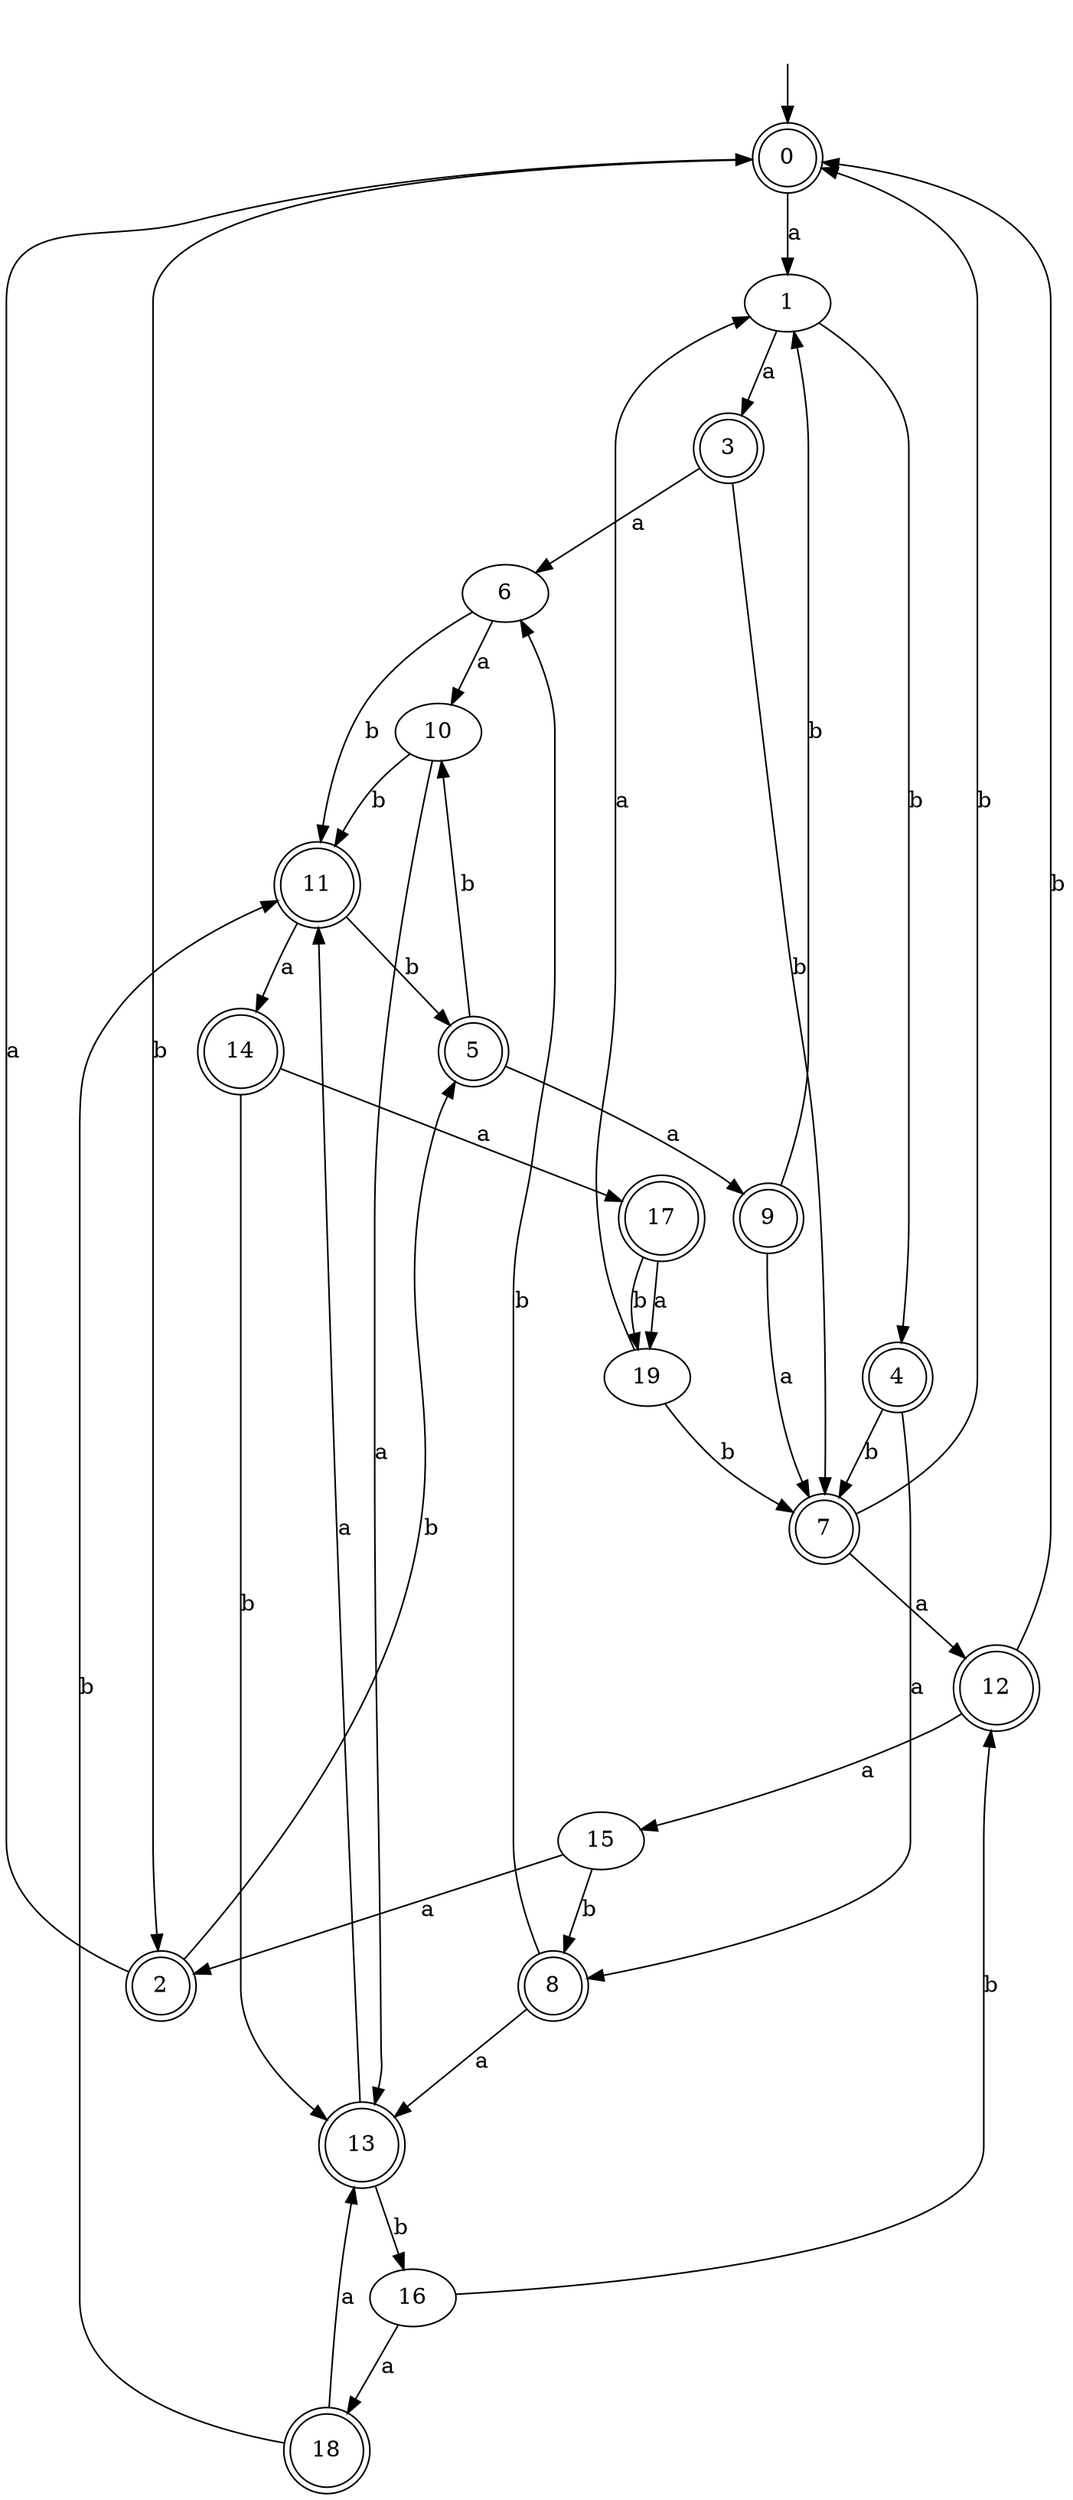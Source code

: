 digraph RandomDFA {
  __start0 [label="", shape=none];
  __start0 -> 0 [label=""];
  0 [shape=circle] [shape=doublecircle]
  0 -> 1 [label="a"]
  0 -> 2 [label="b"]
  1
  1 -> 3 [label="a"]
  1 -> 4 [label="b"]
  2 [shape=doublecircle]
  2 -> 0 [label="a"]
  2 -> 5 [label="b"]
  3 [shape=doublecircle]
  3 -> 6 [label="a"]
  3 -> 7 [label="b"]
  4 [shape=doublecircle]
  4 -> 8 [label="a"]
  4 -> 7 [label="b"]
  5 [shape=doublecircle]
  5 -> 9 [label="a"]
  5 -> 10 [label="b"]
  6
  6 -> 10 [label="a"]
  6 -> 11 [label="b"]
  7 [shape=doublecircle]
  7 -> 12 [label="a"]
  7 -> 0 [label="b"]
  8 [shape=doublecircle]
  8 -> 13 [label="a"]
  8 -> 6 [label="b"]
  9 [shape=doublecircle]
  9 -> 7 [label="a"]
  9 -> 1 [label="b"]
  10
  10 -> 13 [label="a"]
  10 -> 11 [label="b"]
  11 [shape=doublecircle]
  11 -> 14 [label="a"]
  11 -> 5 [label="b"]
  12 [shape=doublecircle]
  12 -> 15 [label="a"]
  12 -> 0 [label="b"]
  13 [shape=doublecircle]
  13 -> 11 [label="a"]
  13 -> 16 [label="b"]
  14 [shape=doublecircle]
  14 -> 17 [label="a"]
  14 -> 13 [label="b"]
  15
  15 -> 2 [label="a"]
  15 -> 8 [label="b"]
  16
  16 -> 18 [label="a"]
  16 -> 12 [label="b"]
  17 [shape=doublecircle]
  17 -> 19 [label="a"]
  17 -> 19 [label="b"]
  18 [shape=doublecircle]
  18 -> 13 [label="a"]
  18 -> 11 [label="b"]
  19
  19 -> 1 [label="a"]
  19 -> 7 [label="b"]
}
